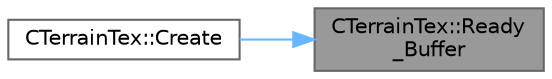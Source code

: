 digraph "CTerrainTex::Ready_Buffer"
{
 // LATEX_PDF_SIZE
  bgcolor="transparent";
  edge [fontname=Helvetica,fontsize=10,labelfontname=Helvetica,labelfontsize=10];
  node [fontname=Helvetica,fontsize=10,shape=box,height=0.2,width=0.4];
  rankdir="RL";
  Node1 [id="Node000001",label="CTerrainTex::Ready\l_Buffer",height=0.2,width=0.4,color="gray40", fillcolor="grey60", style="filled", fontcolor="black",tooltip=" "];
  Node1 -> Node2 [id="edge1_Node000001_Node000002",dir="back",color="steelblue1",style="solid",tooltip=" "];
  Node2 [id="Node000002",label="CTerrainTex::Create",height=0.2,width=0.4,color="grey40", fillcolor="white", style="filled",URL="$class_c_terrain_tex.html#a32ca51aa320d8bf9a3ee5a4f60389387",tooltip=" "];
}
